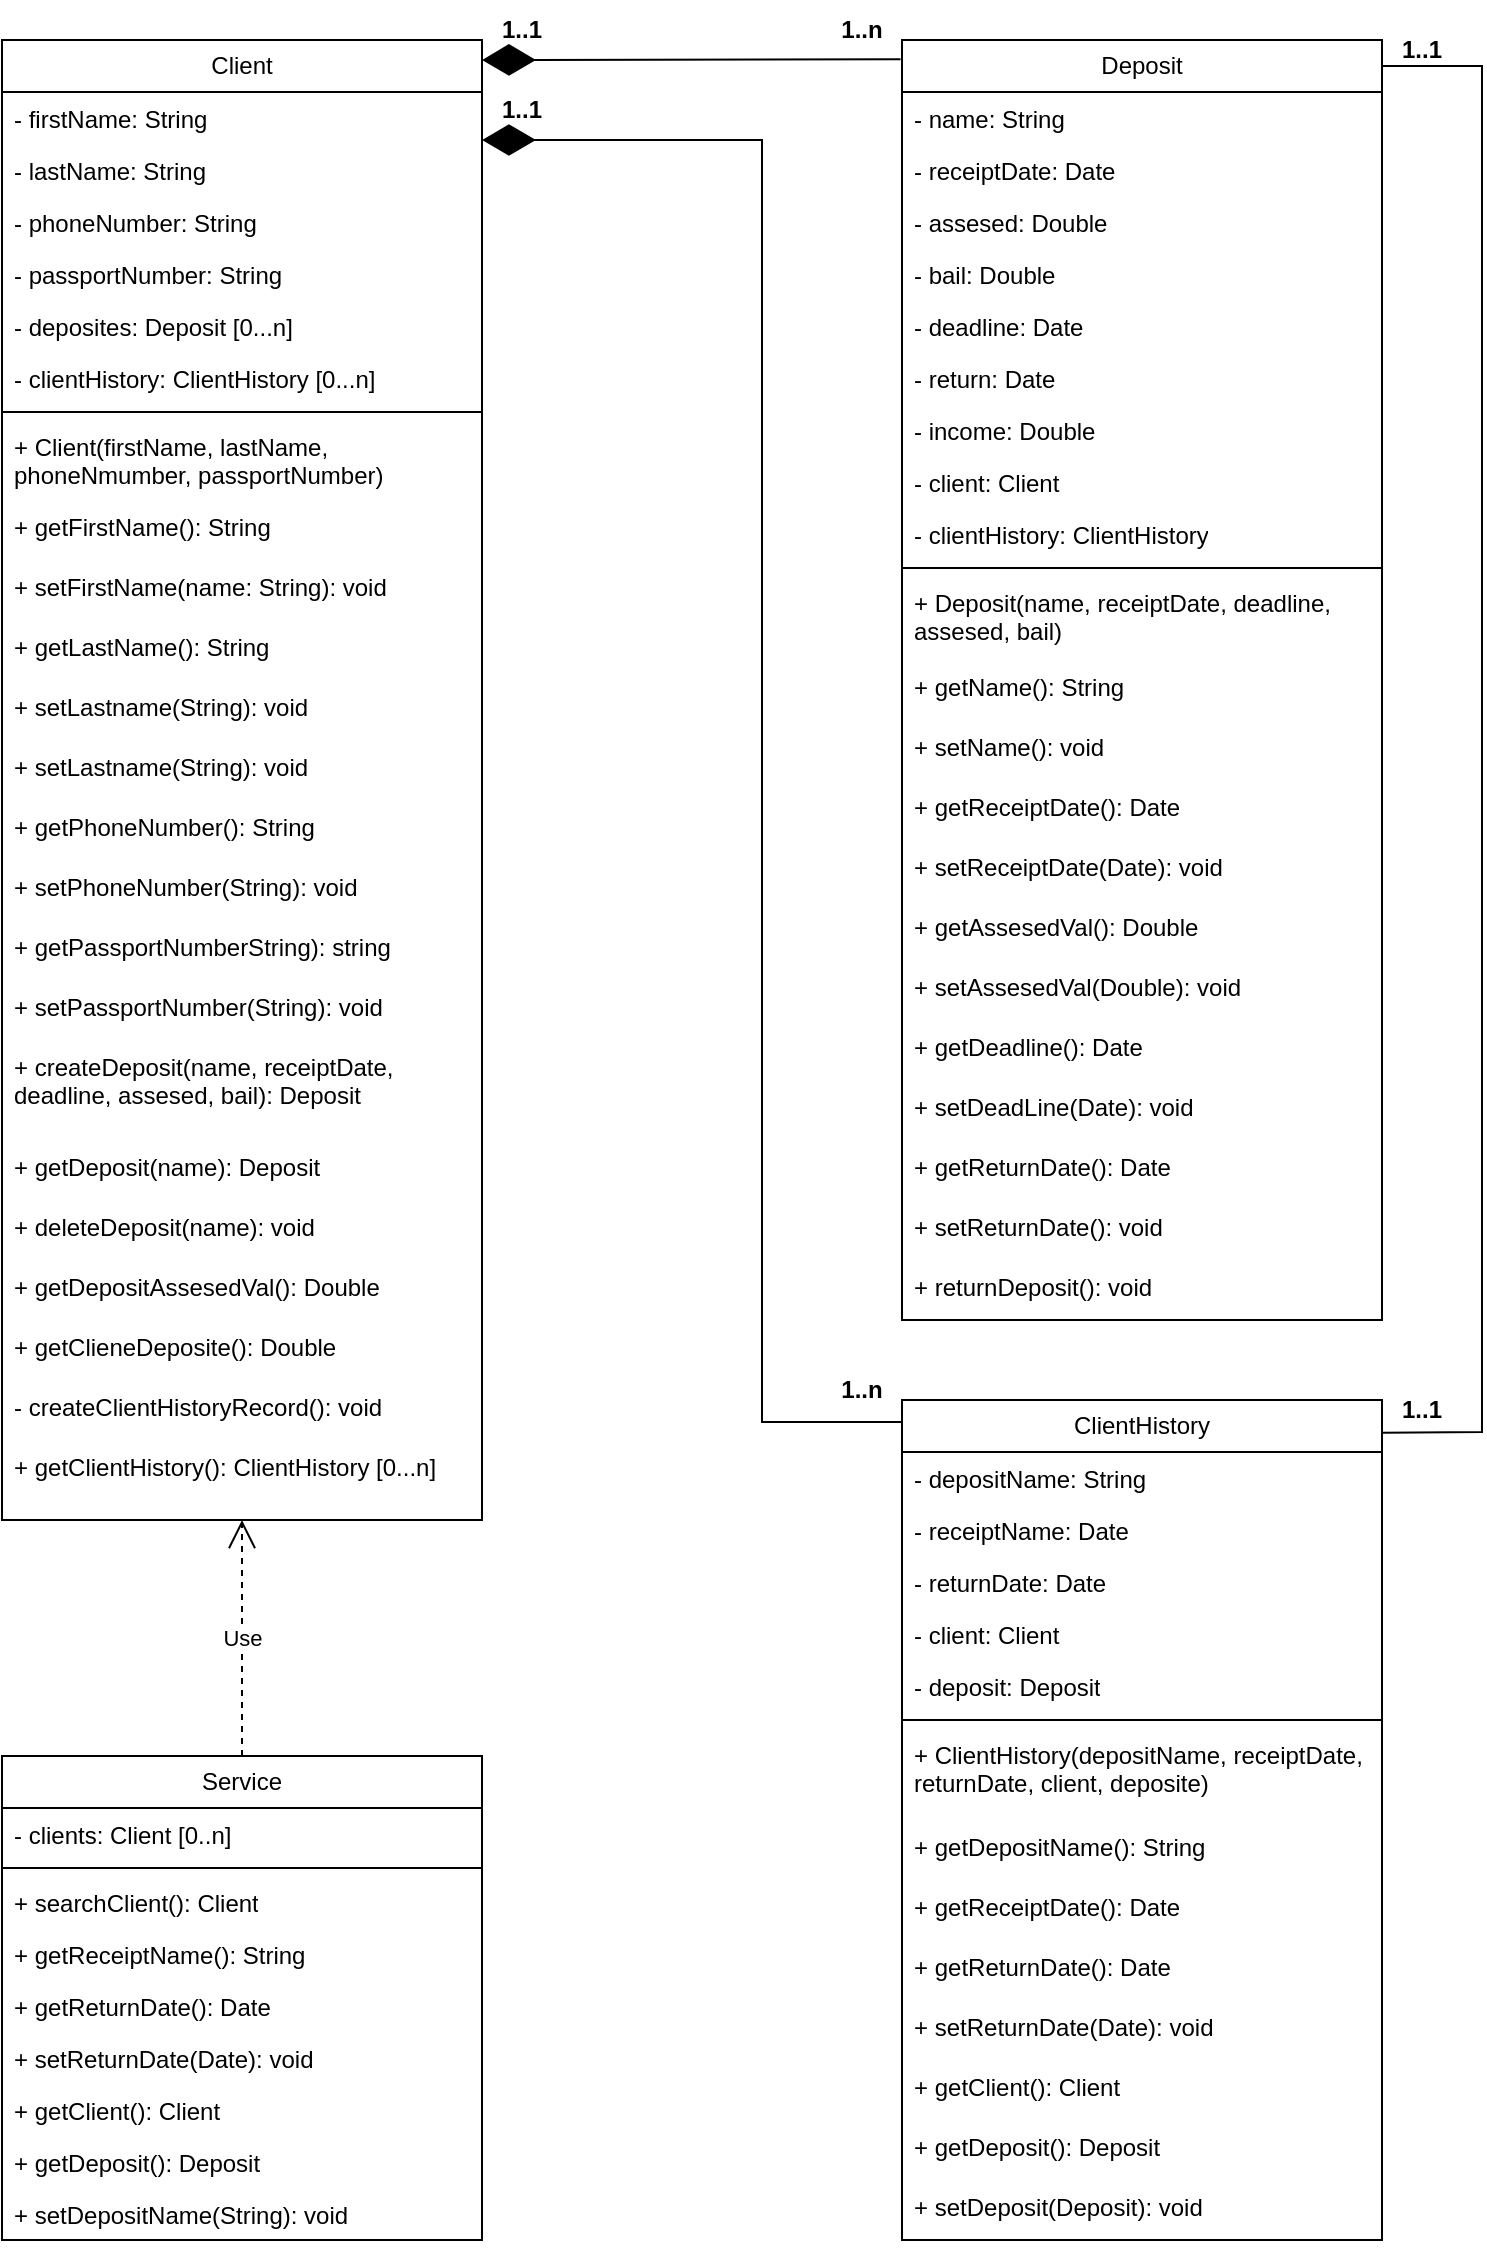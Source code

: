 <mxfile version="21.0.10" type="github">
  <diagram id="C5RBs43oDa-KdzZeNtuy" name="Page-1">
    <mxGraphModel dx="1050" dy="573" grid="1" gridSize="10" guides="1" tooltips="1" connect="1" arrows="1" fold="1" page="1" pageScale="1" pageWidth="827" pageHeight="1169" math="0" shadow="0">
      <root>
        <mxCell id="WIyWlLk6GJQsqaUBKTNV-0" />
        <mxCell id="WIyWlLk6GJQsqaUBKTNV-1" parent="WIyWlLk6GJQsqaUBKTNV-0" />
        <mxCell id="sgt7M5VkMBeyuBSzD53D-0" value="Client" style="swimlane;fontStyle=0;childLayout=stackLayout;horizontal=1;startSize=26;fillColor=none;horizontalStack=0;resizeParent=1;resizeParentMax=0;resizeLast=0;collapsible=1;marginBottom=0;whiteSpace=wrap;html=1;" vertex="1" parent="WIyWlLk6GJQsqaUBKTNV-1">
          <mxGeometry x="40" y="40" width="240" height="740" as="geometry" />
        </mxCell>
        <mxCell id="sgt7M5VkMBeyuBSzD53D-1" value="- firstName: String" style="text;strokeColor=none;fillColor=none;align=left;verticalAlign=top;spacingLeft=4;spacingRight=4;overflow=hidden;rotatable=0;points=[[0,0.5],[1,0.5]];portConstraint=eastwest;whiteSpace=wrap;html=1;" vertex="1" parent="sgt7M5VkMBeyuBSzD53D-0">
          <mxGeometry y="26" width="240" height="26" as="geometry" />
        </mxCell>
        <mxCell id="sgt7M5VkMBeyuBSzD53D-2" value="- lastName: String" style="text;strokeColor=none;fillColor=none;align=left;verticalAlign=top;spacingLeft=4;spacingRight=4;overflow=hidden;rotatable=0;points=[[0,0.5],[1,0.5]];portConstraint=eastwest;whiteSpace=wrap;html=1;" vertex="1" parent="sgt7M5VkMBeyuBSzD53D-0">
          <mxGeometry y="52" width="240" height="26" as="geometry" />
        </mxCell>
        <mxCell id="sgt7M5VkMBeyuBSzD53D-3" value="- phoneNumber: String" style="text;strokeColor=none;fillColor=none;align=left;verticalAlign=top;spacingLeft=4;spacingRight=4;overflow=hidden;rotatable=0;points=[[0,0.5],[1,0.5]];portConstraint=eastwest;whiteSpace=wrap;html=1;" vertex="1" parent="sgt7M5VkMBeyuBSzD53D-0">
          <mxGeometry y="78" width="240" height="26" as="geometry" />
        </mxCell>
        <mxCell id="sgt7M5VkMBeyuBSzD53D-34" value="- passportNumber: String" style="text;strokeColor=none;fillColor=none;align=left;verticalAlign=top;spacingLeft=4;spacingRight=4;overflow=hidden;rotatable=0;points=[[0,0.5],[1,0.5]];portConstraint=eastwest;whiteSpace=wrap;html=1;" vertex="1" parent="sgt7M5VkMBeyuBSzD53D-0">
          <mxGeometry y="104" width="240" height="26" as="geometry" />
        </mxCell>
        <mxCell id="sgt7M5VkMBeyuBSzD53D-35" value="- deposites: Deposit [0...n]" style="text;strokeColor=none;fillColor=none;align=left;verticalAlign=top;spacingLeft=4;spacingRight=4;overflow=hidden;rotatable=0;points=[[0,0.5],[1,0.5]];portConstraint=eastwest;whiteSpace=wrap;html=1;" vertex="1" parent="sgt7M5VkMBeyuBSzD53D-0">
          <mxGeometry y="130" width="240" height="26" as="geometry" />
        </mxCell>
        <mxCell id="sgt7M5VkMBeyuBSzD53D-36" value="- clientHistory: ClientHistory [0...n]" style="text;strokeColor=none;fillColor=none;align=left;verticalAlign=top;spacingLeft=4;spacingRight=4;overflow=hidden;rotatable=0;points=[[0,0.5],[1,0.5]];portConstraint=eastwest;whiteSpace=wrap;html=1;" vertex="1" parent="sgt7M5VkMBeyuBSzD53D-0">
          <mxGeometry y="156" width="240" height="26" as="geometry" />
        </mxCell>
        <mxCell id="sgt7M5VkMBeyuBSzD53D-38" value="" style="line;strokeWidth=1;fillColor=none;align=left;verticalAlign=middle;spacingTop=-1;spacingLeft=3;spacingRight=3;rotatable=0;labelPosition=right;points=[];portConstraint=eastwest;strokeColor=inherit;" vertex="1" parent="sgt7M5VkMBeyuBSzD53D-0">
          <mxGeometry y="182" width="240" height="8" as="geometry" />
        </mxCell>
        <mxCell id="sgt7M5VkMBeyuBSzD53D-39" value="+ Client(firstName, lastName, phoneNmumber, passportNumber)" style="text;strokeColor=none;fillColor=none;align=left;verticalAlign=top;spacingLeft=4;spacingRight=4;overflow=hidden;rotatable=0;points=[[0,0.5],[1,0.5]];portConstraint=eastwest;whiteSpace=wrap;html=1;" vertex="1" parent="sgt7M5VkMBeyuBSzD53D-0">
          <mxGeometry y="190" width="240" height="40" as="geometry" />
        </mxCell>
        <mxCell id="sgt7M5VkMBeyuBSzD53D-40" value="+ getFirstName(): String" style="text;strokeColor=none;fillColor=none;align=left;verticalAlign=top;spacingLeft=4;spacingRight=4;overflow=hidden;rotatable=0;points=[[0,0.5],[1,0.5]];portConstraint=eastwest;whiteSpace=wrap;html=1;" vertex="1" parent="sgt7M5VkMBeyuBSzD53D-0">
          <mxGeometry y="230" width="240" height="30" as="geometry" />
        </mxCell>
        <mxCell id="sgt7M5VkMBeyuBSzD53D-41" value="+ setFirstName(name: String): void" style="text;strokeColor=none;fillColor=none;align=left;verticalAlign=top;spacingLeft=4;spacingRight=4;overflow=hidden;rotatable=0;points=[[0,0.5],[1,0.5]];portConstraint=eastwest;whiteSpace=wrap;html=1;" vertex="1" parent="sgt7M5VkMBeyuBSzD53D-0">
          <mxGeometry y="260" width="240" height="30" as="geometry" />
        </mxCell>
        <mxCell id="sgt7M5VkMBeyuBSzD53D-42" value="+ getLastName(): String" style="text;strokeColor=none;fillColor=none;align=left;verticalAlign=top;spacingLeft=4;spacingRight=4;overflow=hidden;rotatable=0;points=[[0,0.5],[1,0.5]];portConstraint=eastwest;whiteSpace=wrap;html=1;" vertex="1" parent="sgt7M5VkMBeyuBSzD53D-0">
          <mxGeometry y="290" width="240" height="30" as="geometry" />
        </mxCell>
        <mxCell id="sgt7M5VkMBeyuBSzD53D-44" value="+ setLastname(String): void" style="text;strokeColor=none;fillColor=none;align=left;verticalAlign=top;spacingLeft=4;spacingRight=4;overflow=hidden;rotatable=0;points=[[0,0.5],[1,0.5]];portConstraint=eastwest;whiteSpace=wrap;html=1;" vertex="1" parent="sgt7M5VkMBeyuBSzD53D-0">
          <mxGeometry y="320" width="240" height="30" as="geometry" />
        </mxCell>
        <mxCell id="sgt7M5VkMBeyuBSzD53D-45" value="+ setLastname(String): void" style="text;strokeColor=none;fillColor=none;align=left;verticalAlign=top;spacingLeft=4;spacingRight=4;overflow=hidden;rotatable=0;points=[[0,0.5],[1,0.5]];portConstraint=eastwest;whiteSpace=wrap;html=1;" vertex="1" parent="sgt7M5VkMBeyuBSzD53D-0">
          <mxGeometry y="350" width="240" height="30" as="geometry" />
        </mxCell>
        <mxCell id="sgt7M5VkMBeyuBSzD53D-46" value="+ getPhoneNumber(): String" style="text;strokeColor=none;fillColor=none;align=left;verticalAlign=top;spacingLeft=4;spacingRight=4;overflow=hidden;rotatable=0;points=[[0,0.5],[1,0.5]];portConstraint=eastwest;whiteSpace=wrap;html=1;" vertex="1" parent="sgt7M5VkMBeyuBSzD53D-0">
          <mxGeometry y="380" width="240" height="30" as="geometry" />
        </mxCell>
        <mxCell id="sgt7M5VkMBeyuBSzD53D-47" value="+ setPhoneNumber(String): void" style="text;strokeColor=none;fillColor=none;align=left;verticalAlign=top;spacingLeft=4;spacingRight=4;overflow=hidden;rotatable=0;points=[[0,0.5],[1,0.5]];portConstraint=eastwest;whiteSpace=wrap;html=1;" vertex="1" parent="sgt7M5VkMBeyuBSzD53D-0">
          <mxGeometry y="410" width="240" height="30" as="geometry" />
        </mxCell>
        <mxCell id="sgt7M5VkMBeyuBSzD53D-48" value="+ getPassportNumberString): string" style="text;strokeColor=none;fillColor=none;align=left;verticalAlign=top;spacingLeft=4;spacingRight=4;overflow=hidden;rotatable=0;points=[[0,0.5],[1,0.5]];portConstraint=eastwest;whiteSpace=wrap;html=1;" vertex="1" parent="sgt7M5VkMBeyuBSzD53D-0">
          <mxGeometry y="440" width="240" height="30" as="geometry" />
        </mxCell>
        <mxCell id="sgt7M5VkMBeyuBSzD53D-49" value="+ setPassportNumber(String): void" style="text;strokeColor=none;fillColor=none;align=left;verticalAlign=top;spacingLeft=4;spacingRight=4;overflow=hidden;rotatable=0;points=[[0,0.5],[1,0.5]];portConstraint=eastwest;whiteSpace=wrap;html=1;" vertex="1" parent="sgt7M5VkMBeyuBSzD53D-0">
          <mxGeometry y="470" width="240" height="30" as="geometry" />
        </mxCell>
        <mxCell id="sgt7M5VkMBeyuBSzD53D-50" value="+ createDeposit(name, receiptDate, deadline, assesed, bail): Deposit" style="text;strokeColor=none;fillColor=none;align=left;verticalAlign=top;spacingLeft=4;spacingRight=4;overflow=hidden;rotatable=0;points=[[0,0.5],[1,0.5]];portConstraint=eastwest;whiteSpace=wrap;html=1;" vertex="1" parent="sgt7M5VkMBeyuBSzD53D-0">
          <mxGeometry y="500" width="240" height="50" as="geometry" />
        </mxCell>
        <mxCell id="sgt7M5VkMBeyuBSzD53D-51" value="+ getDeposit(name): Deposit" style="text;strokeColor=none;fillColor=none;align=left;verticalAlign=top;spacingLeft=4;spacingRight=4;overflow=hidden;rotatable=0;points=[[0,0.5],[1,0.5]];portConstraint=eastwest;whiteSpace=wrap;html=1;" vertex="1" parent="sgt7M5VkMBeyuBSzD53D-0">
          <mxGeometry y="550" width="240" height="30" as="geometry" />
        </mxCell>
        <mxCell id="sgt7M5VkMBeyuBSzD53D-52" value="+ deleteDeposit(name): void" style="text;strokeColor=none;fillColor=none;align=left;verticalAlign=top;spacingLeft=4;spacingRight=4;overflow=hidden;rotatable=0;points=[[0,0.5],[1,0.5]];portConstraint=eastwest;whiteSpace=wrap;html=1;" vertex="1" parent="sgt7M5VkMBeyuBSzD53D-0">
          <mxGeometry y="580" width="240" height="30" as="geometry" />
        </mxCell>
        <mxCell id="sgt7M5VkMBeyuBSzD53D-53" value="+ getDepositAssesedVal(): Double" style="text;strokeColor=none;fillColor=none;align=left;verticalAlign=top;spacingLeft=4;spacingRight=4;overflow=hidden;rotatable=0;points=[[0,0.5],[1,0.5]];portConstraint=eastwest;whiteSpace=wrap;html=1;" vertex="1" parent="sgt7M5VkMBeyuBSzD53D-0">
          <mxGeometry y="610" width="240" height="30" as="geometry" />
        </mxCell>
        <mxCell id="sgt7M5VkMBeyuBSzD53D-54" value="+ getClieneDeposite(): Double&amp;nbsp;" style="text;strokeColor=none;fillColor=none;align=left;verticalAlign=top;spacingLeft=4;spacingRight=4;overflow=hidden;rotatable=0;points=[[0,0.5],[1,0.5]];portConstraint=eastwest;whiteSpace=wrap;html=1;" vertex="1" parent="sgt7M5VkMBeyuBSzD53D-0">
          <mxGeometry y="640" width="240" height="30" as="geometry" />
        </mxCell>
        <mxCell id="sgt7M5VkMBeyuBSzD53D-55" value="- createClientHistoryRecord(): void" style="text;strokeColor=none;fillColor=none;align=left;verticalAlign=top;spacingLeft=4;spacingRight=4;overflow=hidden;rotatable=0;points=[[0,0.5],[1,0.5]];portConstraint=eastwest;whiteSpace=wrap;html=1;" vertex="1" parent="sgt7M5VkMBeyuBSzD53D-0">
          <mxGeometry y="670" width="240" height="30" as="geometry" />
        </mxCell>
        <mxCell id="sgt7M5VkMBeyuBSzD53D-56" value="+ getClientHistory(): ClientHistory [0...n]" style="text;strokeColor=none;fillColor=none;align=left;verticalAlign=top;spacingLeft=4;spacingRight=4;overflow=hidden;rotatable=0;points=[[0,0.5],[1,0.5]];portConstraint=eastwest;whiteSpace=wrap;html=1;" vertex="1" parent="sgt7M5VkMBeyuBSzD53D-0">
          <mxGeometry y="700" width="240" height="40" as="geometry" />
        </mxCell>
        <mxCell id="sgt7M5VkMBeyuBSzD53D-7" value="Deposit" style="swimlane;fontStyle=0;childLayout=stackLayout;horizontal=1;startSize=26;fillColor=none;horizontalStack=0;resizeParent=1;resizeParentMax=0;resizeLast=0;collapsible=1;marginBottom=0;whiteSpace=wrap;html=1;movable=1;resizable=1;rotatable=1;deletable=1;editable=1;locked=0;connectable=1;" vertex="1" parent="WIyWlLk6GJQsqaUBKTNV-1">
          <mxGeometry x="490" y="40" width="240" height="640" as="geometry" />
        </mxCell>
        <mxCell id="sgt7M5VkMBeyuBSzD53D-8" value="- name: String" style="text;strokeColor=none;fillColor=none;align=left;verticalAlign=top;spacingLeft=4;spacingRight=4;overflow=hidden;rotatable=0;points=[[0,0.5],[1,0.5]];portConstraint=eastwest;whiteSpace=wrap;html=1;" vertex="1" parent="sgt7M5VkMBeyuBSzD53D-7">
          <mxGeometry y="26" width="240" height="26" as="geometry" />
        </mxCell>
        <mxCell id="sgt7M5VkMBeyuBSzD53D-9" value="- receiptDate: Date" style="text;strokeColor=none;fillColor=none;align=left;verticalAlign=top;spacingLeft=4;spacingRight=4;overflow=hidden;rotatable=0;points=[[0,0.5],[1,0.5]];portConstraint=eastwest;whiteSpace=wrap;html=1;" vertex="1" parent="sgt7M5VkMBeyuBSzD53D-7">
          <mxGeometry y="52" width="240" height="26" as="geometry" />
        </mxCell>
        <mxCell id="sgt7M5VkMBeyuBSzD53D-30" value="- assesed: Double&amp;nbsp;" style="text;strokeColor=none;fillColor=none;align=left;verticalAlign=top;spacingLeft=4;spacingRight=4;overflow=hidden;rotatable=0;points=[[0,0.5],[1,0.5]];portConstraint=eastwest;whiteSpace=wrap;html=1;" vertex="1" parent="sgt7M5VkMBeyuBSzD53D-7">
          <mxGeometry y="78" width="240" height="26" as="geometry" />
        </mxCell>
        <mxCell id="sgt7M5VkMBeyuBSzD53D-31" value="- bail: Double" style="text;strokeColor=none;fillColor=none;align=left;verticalAlign=top;spacingLeft=4;spacingRight=4;overflow=hidden;rotatable=0;points=[[0,0.5],[1,0.5]];portConstraint=eastwest;whiteSpace=wrap;html=1;" vertex="1" parent="sgt7M5VkMBeyuBSzD53D-7">
          <mxGeometry y="104" width="240" height="26" as="geometry" />
        </mxCell>
        <mxCell id="sgt7M5VkMBeyuBSzD53D-57" value="- deadline: Date" style="text;strokeColor=none;fillColor=none;align=left;verticalAlign=top;spacingLeft=4;spacingRight=4;overflow=hidden;rotatable=0;points=[[0,0.5],[1,0.5]];portConstraint=eastwest;whiteSpace=wrap;html=1;" vertex="1" parent="sgt7M5VkMBeyuBSzD53D-7">
          <mxGeometry y="130" width="240" height="26" as="geometry" />
        </mxCell>
        <mxCell id="sgt7M5VkMBeyuBSzD53D-58" value="- return: Date" style="text;strokeColor=none;fillColor=none;align=left;verticalAlign=top;spacingLeft=4;spacingRight=4;overflow=hidden;rotatable=0;points=[[0,0.5],[1,0.5]];portConstraint=eastwest;whiteSpace=wrap;html=1;" vertex="1" parent="sgt7M5VkMBeyuBSzD53D-7">
          <mxGeometry y="156" width="240" height="26" as="geometry" />
        </mxCell>
        <mxCell id="sgt7M5VkMBeyuBSzD53D-59" value="- income: Double" style="text;strokeColor=none;fillColor=none;align=left;verticalAlign=top;spacingLeft=4;spacingRight=4;overflow=hidden;rotatable=0;points=[[0,0.5],[1,0.5]];portConstraint=eastwest;whiteSpace=wrap;html=1;" vertex="1" parent="sgt7M5VkMBeyuBSzD53D-7">
          <mxGeometry y="182" width="240" height="26" as="geometry" />
        </mxCell>
        <mxCell id="sgt7M5VkMBeyuBSzD53D-60" value="- client: Client" style="text;strokeColor=none;fillColor=none;align=left;verticalAlign=top;spacingLeft=4;spacingRight=4;overflow=hidden;rotatable=0;points=[[0,0.5],[1,0.5]];portConstraint=eastwest;whiteSpace=wrap;html=1;" vertex="1" parent="sgt7M5VkMBeyuBSzD53D-7">
          <mxGeometry y="208" width="240" height="26" as="geometry" />
        </mxCell>
        <mxCell id="sgt7M5VkMBeyuBSzD53D-61" value="- clientHistory: ClientHistory" style="text;strokeColor=none;fillColor=none;align=left;verticalAlign=top;spacingLeft=4;spacingRight=4;overflow=hidden;rotatable=0;points=[[0,0.5],[1,0.5]];portConstraint=eastwest;whiteSpace=wrap;html=1;" vertex="1" parent="sgt7M5VkMBeyuBSzD53D-7">
          <mxGeometry y="234" width="240" height="26" as="geometry" />
        </mxCell>
        <mxCell id="sgt7M5VkMBeyuBSzD53D-62" value="" style="line;strokeWidth=1;fillColor=none;align=left;verticalAlign=middle;spacingTop=-1;spacingLeft=3;spacingRight=3;rotatable=0;labelPosition=right;points=[];portConstraint=eastwest;strokeColor=inherit;" vertex="1" parent="sgt7M5VkMBeyuBSzD53D-7">
          <mxGeometry y="260" width="240" height="8" as="geometry" />
        </mxCell>
        <mxCell id="sgt7M5VkMBeyuBSzD53D-63" value="+ Deposit(name, receiptDate, deadline, assesed, bail)" style="text;strokeColor=none;fillColor=none;align=left;verticalAlign=top;spacingLeft=4;spacingRight=4;overflow=hidden;rotatable=0;points=[[0,0.5],[1,0.5]];portConstraint=eastwest;whiteSpace=wrap;html=1;" vertex="1" parent="sgt7M5VkMBeyuBSzD53D-7">
          <mxGeometry y="268" width="240" height="42" as="geometry" />
        </mxCell>
        <mxCell id="sgt7M5VkMBeyuBSzD53D-64" value="+ getName(): String" style="text;strokeColor=none;fillColor=none;align=left;verticalAlign=top;spacingLeft=4;spacingRight=4;overflow=hidden;rotatable=0;points=[[0,0.5],[1,0.5]];portConstraint=eastwest;whiteSpace=wrap;html=1;" vertex="1" parent="sgt7M5VkMBeyuBSzD53D-7">
          <mxGeometry y="310" width="240" height="30" as="geometry" />
        </mxCell>
        <mxCell id="sgt7M5VkMBeyuBSzD53D-69" value="+ setName(): void" style="text;strokeColor=none;fillColor=none;align=left;verticalAlign=top;spacingLeft=4;spacingRight=4;overflow=hidden;rotatable=0;points=[[0,0.5],[1,0.5]];portConstraint=eastwest;whiteSpace=wrap;html=1;" vertex="1" parent="sgt7M5VkMBeyuBSzD53D-7">
          <mxGeometry y="340" width="240" height="30" as="geometry" />
        </mxCell>
        <mxCell id="sgt7M5VkMBeyuBSzD53D-65" value="+ getReceiptDate(): Date" style="text;strokeColor=none;fillColor=none;align=left;verticalAlign=top;spacingLeft=4;spacingRight=4;overflow=hidden;rotatable=0;points=[[0,0.5],[1,0.5]];portConstraint=eastwest;whiteSpace=wrap;html=1;" vertex="1" parent="sgt7M5VkMBeyuBSzD53D-7">
          <mxGeometry y="370" width="240" height="30" as="geometry" />
        </mxCell>
        <mxCell id="sgt7M5VkMBeyuBSzD53D-66" value="+ setReceiptDate(Date): void" style="text;strokeColor=none;fillColor=none;align=left;verticalAlign=top;spacingLeft=4;spacingRight=4;overflow=hidden;rotatable=0;points=[[0,0.5],[1,0.5]];portConstraint=eastwest;whiteSpace=wrap;html=1;" vertex="1" parent="sgt7M5VkMBeyuBSzD53D-7">
          <mxGeometry y="400" width="240" height="30" as="geometry" />
        </mxCell>
        <mxCell id="sgt7M5VkMBeyuBSzD53D-67" value="+ getAssesedVal(): Double" style="text;strokeColor=none;fillColor=none;align=left;verticalAlign=top;spacingLeft=4;spacingRight=4;overflow=hidden;rotatable=0;points=[[0,0.5],[1,0.5]];portConstraint=eastwest;whiteSpace=wrap;html=1;" vertex="1" parent="sgt7M5VkMBeyuBSzD53D-7">
          <mxGeometry y="430" width="240" height="30" as="geometry" />
        </mxCell>
        <mxCell id="sgt7M5VkMBeyuBSzD53D-68" value="+ setAssesedVal(Double): void" style="text;strokeColor=none;fillColor=none;align=left;verticalAlign=top;spacingLeft=4;spacingRight=4;overflow=hidden;rotatable=0;points=[[0,0.5],[1,0.5]];portConstraint=eastwest;whiteSpace=wrap;html=1;" vertex="1" parent="sgt7M5VkMBeyuBSzD53D-7">
          <mxGeometry y="460" width="240" height="30" as="geometry" />
        </mxCell>
        <mxCell id="sgt7M5VkMBeyuBSzD53D-70" value="+ getDeadline(): Date" style="text;strokeColor=none;fillColor=none;align=left;verticalAlign=top;spacingLeft=4;spacingRight=4;overflow=hidden;rotatable=0;points=[[0,0.5],[1,0.5]];portConstraint=eastwest;whiteSpace=wrap;html=1;" vertex="1" parent="sgt7M5VkMBeyuBSzD53D-7">
          <mxGeometry y="490" width="240" height="30" as="geometry" />
        </mxCell>
        <mxCell id="sgt7M5VkMBeyuBSzD53D-71" value="+ setDeadLine(Date): void" style="text;strokeColor=none;fillColor=none;align=left;verticalAlign=top;spacingLeft=4;spacingRight=4;overflow=hidden;rotatable=0;points=[[0,0.5],[1,0.5]];portConstraint=eastwest;whiteSpace=wrap;html=1;" vertex="1" parent="sgt7M5VkMBeyuBSzD53D-7">
          <mxGeometry y="520" width="240" height="30" as="geometry" />
        </mxCell>
        <mxCell id="sgt7M5VkMBeyuBSzD53D-72" value="+ getReturnDate(): Date" style="text;strokeColor=none;fillColor=none;align=left;verticalAlign=top;spacingLeft=4;spacingRight=4;overflow=hidden;rotatable=0;points=[[0,0.5],[1,0.5]];portConstraint=eastwest;whiteSpace=wrap;html=1;" vertex="1" parent="sgt7M5VkMBeyuBSzD53D-7">
          <mxGeometry y="550" width="240" height="30" as="geometry" />
        </mxCell>
        <mxCell id="sgt7M5VkMBeyuBSzD53D-73" value="+ setReturnDate(): void" style="text;strokeColor=none;fillColor=none;align=left;verticalAlign=top;spacingLeft=4;spacingRight=4;overflow=hidden;rotatable=0;points=[[0,0.5],[1,0.5]];portConstraint=eastwest;whiteSpace=wrap;html=1;" vertex="1" parent="sgt7M5VkMBeyuBSzD53D-7">
          <mxGeometry y="580" width="240" height="30" as="geometry" />
        </mxCell>
        <mxCell id="sgt7M5VkMBeyuBSzD53D-74" value="+ returnDeposit(): void" style="text;strokeColor=none;fillColor=none;align=left;verticalAlign=top;spacingLeft=4;spacingRight=4;overflow=hidden;rotatable=0;points=[[0,0.5],[1,0.5]];portConstraint=eastwest;whiteSpace=wrap;html=1;" vertex="1" parent="sgt7M5VkMBeyuBSzD53D-7">
          <mxGeometry y="610" width="240" height="30" as="geometry" />
        </mxCell>
        <mxCell id="sgt7M5VkMBeyuBSzD53D-11" value="ClientHistory" style="swimlane;fontStyle=0;childLayout=stackLayout;horizontal=1;startSize=26;fillColor=none;horizontalStack=0;resizeParent=1;resizeParentMax=0;resizeLast=0;collapsible=1;marginBottom=0;whiteSpace=wrap;html=1;" vertex="1" parent="WIyWlLk6GJQsqaUBKTNV-1">
          <mxGeometry x="490" y="720" width="240" height="420" as="geometry" />
        </mxCell>
        <mxCell id="sgt7M5VkMBeyuBSzD53D-12" value="- depositName: String" style="text;strokeColor=none;fillColor=none;align=left;verticalAlign=top;spacingLeft=4;spacingRight=4;overflow=hidden;rotatable=0;points=[[0,0.5],[1,0.5]];portConstraint=eastwest;whiteSpace=wrap;html=1;" vertex="1" parent="sgt7M5VkMBeyuBSzD53D-11">
          <mxGeometry y="26" width="240" height="26" as="geometry" />
        </mxCell>
        <mxCell id="sgt7M5VkMBeyuBSzD53D-75" value="- receiptName: Date" style="text;strokeColor=none;fillColor=none;align=left;verticalAlign=top;spacingLeft=4;spacingRight=4;overflow=hidden;rotatable=0;points=[[0,0.5],[1,0.5]];portConstraint=eastwest;whiteSpace=wrap;html=1;" vertex="1" parent="sgt7M5VkMBeyuBSzD53D-11">
          <mxGeometry y="52" width="240" height="26" as="geometry" />
        </mxCell>
        <mxCell id="sgt7M5VkMBeyuBSzD53D-76" value="- returnDate: Date" style="text;strokeColor=none;fillColor=none;align=left;verticalAlign=top;spacingLeft=4;spacingRight=4;overflow=hidden;rotatable=0;points=[[0,0.5],[1,0.5]];portConstraint=eastwest;whiteSpace=wrap;html=1;" vertex="1" parent="sgt7M5VkMBeyuBSzD53D-11">
          <mxGeometry y="78" width="240" height="26" as="geometry" />
        </mxCell>
        <mxCell id="sgt7M5VkMBeyuBSzD53D-77" value="- client: Client" style="text;strokeColor=none;fillColor=none;align=left;verticalAlign=top;spacingLeft=4;spacingRight=4;overflow=hidden;rotatable=0;points=[[0,0.5],[1,0.5]];portConstraint=eastwest;whiteSpace=wrap;html=1;" vertex="1" parent="sgt7M5VkMBeyuBSzD53D-11">
          <mxGeometry y="104" width="240" height="26" as="geometry" />
        </mxCell>
        <mxCell id="sgt7M5VkMBeyuBSzD53D-78" value="- deposit: Deposit" style="text;strokeColor=none;fillColor=none;align=left;verticalAlign=top;spacingLeft=4;spacingRight=4;overflow=hidden;rotatable=0;points=[[0,0.5],[1,0.5]];portConstraint=eastwest;whiteSpace=wrap;html=1;" vertex="1" parent="sgt7M5VkMBeyuBSzD53D-11">
          <mxGeometry y="130" width="240" height="26" as="geometry" />
        </mxCell>
        <mxCell id="sgt7M5VkMBeyuBSzD53D-79" value="" style="line;strokeWidth=1;fillColor=none;align=left;verticalAlign=middle;spacingTop=-1;spacingLeft=3;spacingRight=3;rotatable=0;labelPosition=right;points=[];portConstraint=eastwest;strokeColor=inherit;" vertex="1" parent="sgt7M5VkMBeyuBSzD53D-11">
          <mxGeometry y="156" width="240" height="8" as="geometry" />
        </mxCell>
        <mxCell id="sgt7M5VkMBeyuBSzD53D-80" value="+ ClientHistory(depositName, receiptDate, returnDate, client, deposite)" style="text;strokeColor=none;fillColor=none;align=left;verticalAlign=top;spacingLeft=4;spacingRight=4;overflow=hidden;rotatable=0;points=[[0,0.5],[1,0.5]];portConstraint=eastwest;whiteSpace=wrap;html=1;" vertex="1" parent="sgt7M5VkMBeyuBSzD53D-11">
          <mxGeometry y="164" width="240" height="46" as="geometry" />
        </mxCell>
        <mxCell id="sgt7M5VkMBeyuBSzD53D-89" value="+ getDepositName(): String" style="text;strokeColor=none;fillColor=none;align=left;verticalAlign=top;spacingLeft=4;spacingRight=4;overflow=hidden;rotatable=0;points=[[0,0.5],[1,0.5]];portConstraint=eastwest;whiteSpace=wrap;html=1;" vertex="1" parent="sgt7M5VkMBeyuBSzD53D-11">
          <mxGeometry y="210" width="240" height="30" as="geometry" />
        </mxCell>
        <mxCell id="sgt7M5VkMBeyuBSzD53D-90" value="+ getReceiptDate(): Date" style="text;strokeColor=none;fillColor=none;align=left;verticalAlign=top;spacingLeft=4;spacingRight=4;overflow=hidden;rotatable=0;points=[[0,0.5],[1,0.5]];portConstraint=eastwest;whiteSpace=wrap;html=1;" vertex="1" parent="sgt7M5VkMBeyuBSzD53D-11">
          <mxGeometry y="240" width="240" height="30" as="geometry" />
        </mxCell>
        <mxCell id="sgt7M5VkMBeyuBSzD53D-91" value="+ getReturnDate(): Date" style="text;strokeColor=none;fillColor=none;align=left;verticalAlign=top;spacingLeft=4;spacingRight=4;overflow=hidden;rotatable=0;points=[[0,0.5],[1,0.5]];portConstraint=eastwest;whiteSpace=wrap;html=1;" vertex="1" parent="sgt7M5VkMBeyuBSzD53D-11">
          <mxGeometry y="270" width="240" height="30" as="geometry" />
        </mxCell>
        <mxCell id="sgt7M5VkMBeyuBSzD53D-92" value="+ setReturnDate(Date): void" style="text;strokeColor=none;fillColor=none;align=left;verticalAlign=top;spacingLeft=4;spacingRight=4;overflow=hidden;rotatable=0;points=[[0,0.5],[1,0.5]];portConstraint=eastwest;whiteSpace=wrap;html=1;" vertex="1" parent="sgt7M5VkMBeyuBSzD53D-11">
          <mxGeometry y="300" width="240" height="30" as="geometry" />
        </mxCell>
        <mxCell id="sgt7M5VkMBeyuBSzD53D-93" value="+ getClient(): Client" style="text;strokeColor=none;fillColor=none;align=left;verticalAlign=top;spacingLeft=4;spacingRight=4;overflow=hidden;rotatable=0;points=[[0,0.5],[1,0.5]];portConstraint=eastwest;whiteSpace=wrap;html=1;" vertex="1" parent="sgt7M5VkMBeyuBSzD53D-11">
          <mxGeometry y="330" width="240" height="30" as="geometry" />
        </mxCell>
        <mxCell id="sgt7M5VkMBeyuBSzD53D-94" value="+ getDeposit(): Deposit" style="text;strokeColor=none;fillColor=none;align=left;verticalAlign=top;spacingLeft=4;spacingRight=4;overflow=hidden;rotatable=0;points=[[0,0.5],[1,0.5]];portConstraint=eastwest;whiteSpace=wrap;html=1;" vertex="1" parent="sgt7M5VkMBeyuBSzD53D-11">
          <mxGeometry y="360" width="240" height="30" as="geometry" />
        </mxCell>
        <mxCell id="sgt7M5VkMBeyuBSzD53D-95" value="+ setDeposit(Deposit): void" style="text;strokeColor=none;fillColor=none;align=left;verticalAlign=top;spacingLeft=4;spacingRight=4;overflow=hidden;rotatable=0;points=[[0,0.5],[1,0.5]];portConstraint=eastwest;whiteSpace=wrap;html=1;" vertex="1" parent="sgt7M5VkMBeyuBSzD53D-11">
          <mxGeometry y="390" width="240" height="30" as="geometry" />
        </mxCell>
        <mxCell id="sgt7M5VkMBeyuBSzD53D-15" value="Service" style="swimlane;fontStyle=0;childLayout=stackLayout;horizontal=1;startSize=26;fillColor=none;horizontalStack=0;resizeParent=1;resizeParentMax=0;resizeLast=0;collapsible=1;marginBottom=0;whiteSpace=wrap;html=1;" vertex="1" parent="WIyWlLk6GJQsqaUBKTNV-1">
          <mxGeometry x="40" y="898" width="240" height="242" as="geometry" />
        </mxCell>
        <mxCell id="sgt7M5VkMBeyuBSzD53D-16" value="- clients: Client [0..n]" style="text;strokeColor=none;fillColor=none;align=left;verticalAlign=top;spacingLeft=4;spacingRight=4;overflow=hidden;rotatable=0;points=[[0,0.5],[1,0.5]];portConstraint=eastwest;whiteSpace=wrap;html=1;" vertex="1" parent="sgt7M5VkMBeyuBSzD53D-15">
          <mxGeometry y="26" width="240" height="26" as="geometry" />
        </mxCell>
        <mxCell id="sgt7M5VkMBeyuBSzD53D-96" value="" style="line;strokeWidth=1;fillColor=none;align=left;verticalAlign=middle;spacingTop=-1;spacingLeft=3;spacingRight=3;rotatable=0;labelPosition=right;points=[];portConstraint=eastwest;strokeColor=inherit;" vertex="1" parent="sgt7M5VkMBeyuBSzD53D-15">
          <mxGeometry y="52" width="240" height="8" as="geometry" />
        </mxCell>
        <mxCell id="sgt7M5VkMBeyuBSzD53D-97" value="+ searchClient(): Client" style="text;strokeColor=none;fillColor=none;align=left;verticalAlign=top;spacingLeft=4;spacingRight=4;overflow=hidden;rotatable=0;points=[[0,0.5],[1,0.5]];portConstraint=eastwest;whiteSpace=wrap;html=1;" vertex="1" parent="sgt7M5VkMBeyuBSzD53D-15">
          <mxGeometry y="60" width="240" height="26" as="geometry" />
        </mxCell>
        <mxCell id="sgt7M5VkMBeyuBSzD53D-114" value="+ getReceiptName(): String" style="text;strokeColor=none;fillColor=none;align=left;verticalAlign=top;spacingLeft=4;spacingRight=4;overflow=hidden;rotatable=0;points=[[0,0.5],[1,0.5]];portConstraint=eastwest;whiteSpace=wrap;html=1;" vertex="1" parent="sgt7M5VkMBeyuBSzD53D-15">
          <mxGeometry y="86" width="240" height="26" as="geometry" />
        </mxCell>
        <mxCell id="sgt7M5VkMBeyuBSzD53D-115" value="+ getReturnDate(): Date" style="text;strokeColor=none;fillColor=none;align=left;verticalAlign=top;spacingLeft=4;spacingRight=4;overflow=hidden;rotatable=0;points=[[0,0.5],[1,0.5]];portConstraint=eastwest;whiteSpace=wrap;html=1;" vertex="1" parent="sgt7M5VkMBeyuBSzD53D-15">
          <mxGeometry y="112" width="240" height="26" as="geometry" />
        </mxCell>
        <mxCell id="sgt7M5VkMBeyuBSzD53D-116" value="+ setReturnDate(Date): void" style="text;strokeColor=none;fillColor=none;align=left;verticalAlign=top;spacingLeft=4;spacingRight=4;overflow=hidden;rotatable=0;points=[[0,0.5],[1,0.5]];portConstraint=eastwest;whiteSpace=wrap;html=1;" vertex="1" parent="sgt7M5VkMBeyuBSzD53D-15">
          <mxGeometry y="138" width="240" height="26" as="geometry" />
        </mxCell>
        <mxCell id="sgt7M5VkMBeyuBSzD53D-117" value="+ getClient(): Client" style="text;strokeColor=none;fillColor=none;align=left;verticalAlign=top;spacingLeft=4;spacingRight=4;overflow=hidden;rotatable=0;points=[[0,0.5],[1,0.5]];portConstraint=eastwest;whiteSpace=wrap;html=1;" vertex="1" parent="sgt7M5VkMBeyuBSzD53D-15">
          <mxGeometry y="164" width="240" height="26" as="geometry" />
        </mxCell>
        <mxCell id="sgt7M5VkMBeyuBSzD53D-118" value="+ getDeposit(): Deposit" style="text;strokeColor=none;fillColor=none;align=left;verticalAlign=top;spacingLeft=4;spacingRight=4;overflow=hidden;rotatable=0;points=[[0,0.5],[1,0.5]];portConstraint=eastwest;whiteSpace=wrap;html=1;" vertex="1" parent="sgt7M5VkMBeyuBSzD53D-15">
          <mxGeometry y="190" width="240" height="26" as="geometry" />
        </mxCell>
        <mxCell id="sgt7M5VkMBeyuBSzD53D-119" value="+ setDepositName(String): void" style="text;strokeColor=none;fillColor=none;align=left;verticalAlign=top;spacingLeft=4;spacingRight=4;overflow=hidden;rotatable=0;points=[[0,0.5],[1,0.5]];portConstraint=eastwest;whiteSpace=wrap;html=1;" vertex="1" parent="sgt7M5VkMBeyuBSzD53D-15">
          <mxGeometry y="216" width="240" height="26" as="geometry" />
        </mxCell>
        <mxCell id="sgt7M5VkMBeyuBSzD53D-82" value="&lt;b&gt;1..n&lt;/b&gt;" style="text;html=1;strokeColor=none;fillColor=none;align=center;verticalAlign=middle;whiteSpace=wrap;rounded=0;" vertex="1" parent="WIyWlLk6GJQsqaUBKTNV-1">
          <mxGeometry x="440" y="20" width="60" height="30" as="geometry" />
        </mxCell>
        <mxCell id="sgt7M5VkMBeyuBSzD53D-83" value="" style="endArrow=diamondThin;endFill=1;endSize=24;html=1;rounded=0;exitX=-0.003;exitY=0.015;exitDx=0;exitDy=0;exitPerimeter=0;" edge="1" parent="WIyWlLk6GJQsqaUBKTNV-1" source="sgt7M5VkMBeyuBSzD53D-7">
          <mxGeometry width="160" relative="1" as="geometry">
            <mxPoint x="480" y="50" as="sourcePoint" />
            <mxPoint x="280" y="50" as="targetPoint" />
            <Array as="points" />
          </mxGeometry>
        </mxCell>
        <mxCell id="sgt7M5VkMBeyuBSzD53D-84" value="&lt;b&gt;1..1&lt;/b&gt;" style="text;html=1;strokeColor=none;fillColor=none;align=center;verticalAlign=middle;whiteSpace=wrap;rounded=0;" vertex="1" parent="WIyWlLk6GJQsqaUBKTNV-1">
          <mxGeometry x="270" y="20" width="60" height="30" as="geometry" />
        </mxCell>
        <mxCell id="sgt7M5VkMBeyuBSzD53D-86" value="" style="endArrow=diamondThin;endFill=1;endSize=24;html=1;rounded=0;" edge="1" parent="WIyWlLk6GJQsqaUBKTNV-1">
          <mxGeometry width="160" relative="1" as="geometry">
            <mxPoint x="490" y="731" as="sourcePoint" />
            <mxPoint x="280" y="90" as="targetPoint" />
            <Array as="points">
              <mxPoint x="420" y="731" />
              <mxPoint x="420" y="90" />
              <mxPoint x="350" y="90" />
            </Array>
          </mxGeometry>
        </mxCell>
        <mxCell id="sgt7M5VkMBeyuBSzD53D-87" value="&lt;b&gt;1..1&lt;/b&gt;" style="text;html=1;strokeColor=none;fillColor=none;align=center;verticalAlign=middle;whiteSpace=wrap;rounded=0;" vertex="1" parent="WIyWlLk6GJQsqaUBKTNV-1">
          <mxGeometry x="270" y="60" width="60" height="30" as="geometry" />
        </mxCell>
        <mxCell id="sgt7M5VkMBeyuBSzD53D-88" value="&lt;b&gt;1..n&lt;/b&gt;" style="text;html=1;strokeColor=none;fillColor=none;align=center;verticalAlign=middle;whiteSpace=wrap;rounded=0;" vertex="1" parent="WIyWlLk6GJQsqaUBKTNV-1">
          <mxGeometry x="440" y="700" width="60" height="30" as="geometry" />
        </mxCell>
        <mxCell id="sgt7M5VkMBeyuBSzD53D-111" value="" style="endArrow=none;html=1;rounded=0;exitX=1;exitY=0.039;exitDx=0;exitDy=0;exitPerimeter=0;" edge="1" parent="WIyWlLk6GJQsqaUBKTNV-1" source="sgt7M5VkMBeyuBSzD53D-11">
          <mxGeometry width="50" height="50" relative="1" as="geometry">
            <mxPoint x="390" y="700" as="sourcePoint" />
            <mxPoint x="730" y="53" as="targetPoint" />
            <Array as="points">
              <mxPoint x="780" y="736" />
              <mxPoint x="780" y="53" />
            </Array>
          </mxGeometry>
        </mxCell>
        <mxCell id="sgt7M5VkMBeyuBSzD53D-112" value="&lt;b&gt;1..1&lt;/b&gt;" style="text;html=1;strokeColor=none;fillColor=none;align=center;verticalAlign=middle;whiteSpace=wrap;rounded=0;" vertex="1" parent="WIyWlLk6GJQsqaUBKTNV-1">
          <mxGeometry x="720" y="30" width="60" height="30" as="geometry" />
        </mxCell>
        <mxCell id="sgt7M5VkMBeyuBSzD53D-113" value="&lt;b&gt;1..1&lt;/b&gt;" style="text;html=1;strokeColor=none;fillColor=none;align=center;verticalAlign=middle;whiteSpace=wrap;rounded=0;" vertex="1" parent="WIyWlLk6GJQsqaUBKTNV-1">
          <mxGeometry x="720" y="710" width="60" height="30" as="geometry" />
        </mxCell>
        <mxCell id="sgt7M5VkMBeyuBSzD53D-120" value="Use" style="endArrow=open;endSize=12;dashed=1;html=1;rounded=0;exitX=0.5;exitY=0;exitDx=0;exitDy=0;" edge="1" parent="WIyWlLk6GJQsqaUBKTNV-1" source="sgt7M5VkMBeyuBSzD53D-15">
          <mxGeometry width="160" relative="1" as="geometry">
            <mxPoint x="330" y="870" as="sourcePoint" />
            <mxPoint x="160" y="780" as="targetPoint" />
          </mxGeometry>
        </mxCell>
      </root>
    </mxGraphModel>
  </diagram>
</mxfile>
